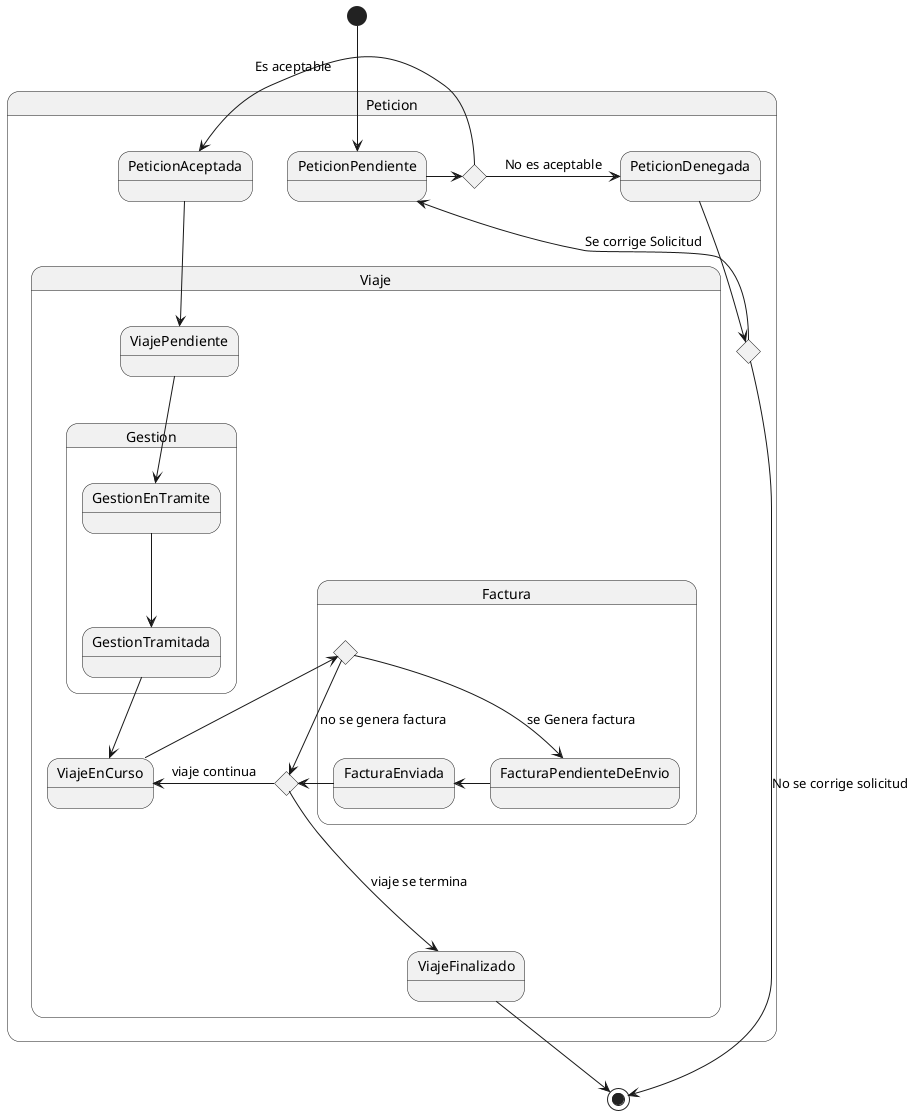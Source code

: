 @startuml
State Peticion {
  state c <<choice>>
  PeticionPendiente -> c  
  c --r> PeticionDenegada : No es aceptable
  c --l> PeticionAceptada : Es aceptable

  state c1 <<choice>>
  PeticionDenegada --> c1 
  PeticionPendiente <--- c1 : Se corrige Solicitud


  State Viaje{
    state c3 <<choice>>
    PeticionAceptada --> ViajePendiente

    State Gestion{
      ViajePendiente --> GestionEnTramite
      GestionEnTramite --> GestionTramitada
    }
    
    GestionTramitada -->  ViajeEnCurso

    State Factura{
      state c2 <<choice>>
      ViajeEnCurso ---r> c2
      c2 --> FacturaPendienteDeEnvio :se Genera factura
      c2 ----> c3 : no se genera factura
      FacturaPendienteDeEnvio -l> FacturaEnviada
    }
      
    FacturaEnviada --l> c3 
    ViajeEnCurso <r--- c3 : viaje continua
    c3 ---> ViajeFinalizado :viaje se termina  
  }
}
[*] --> PeticionPendiente
c1 --> [*] : No se corrige solicitud
ViajeFinalizado --> [*] 
@enduml
